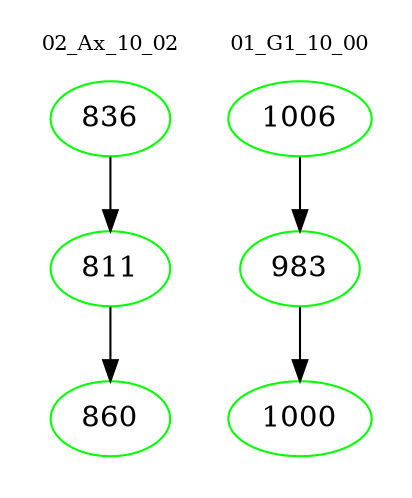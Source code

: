 digraph{
subgraph cluster_0 {
color = white
label = "02_Ax_10_02";
fontsize=10;
T0_836 [label="836", color="green"]
T0_836 -> T0_811 [color="black"]
T0_811 [label="811", color="green"]
T0_811 -> T0_860 [color="black"]
T0_860 [label="860", color="green"]
}
subgraph cluster_1 {
color = white
label = "01_G1_10_00";
fontsize=10;
T1_1006 [label="1006", color="green"]
T1_1006 -> T1_983 [color="black"]
T1_983 [label="983", color="green"]
T1_983 -> T1_1000 [color="black"]
T1_1000 [label="1000", color="green"]
}
}

